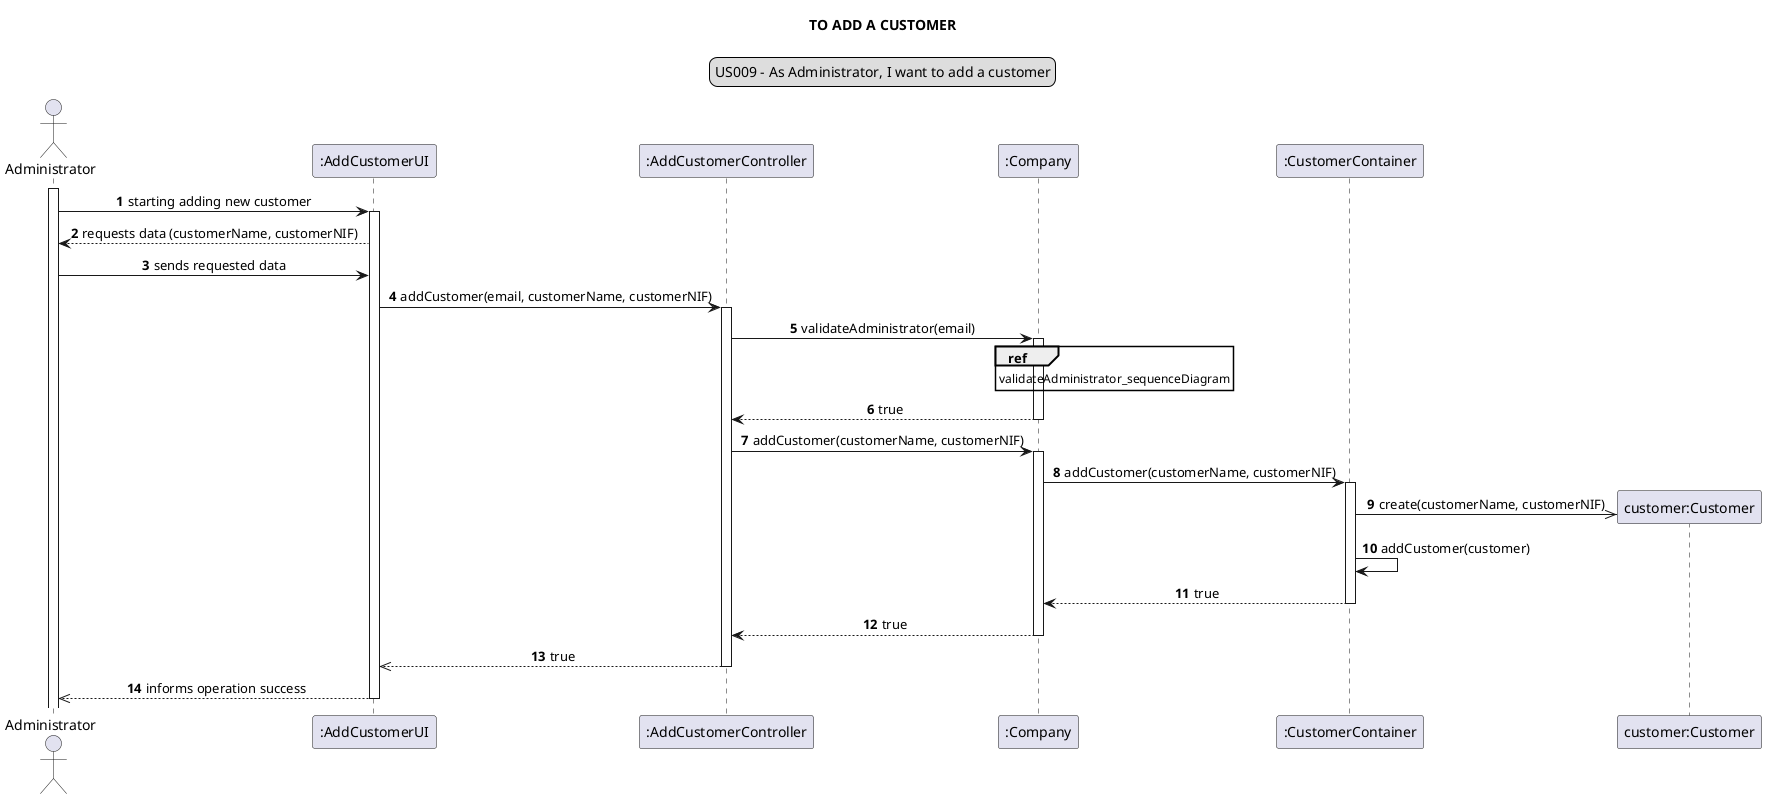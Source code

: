 @startuml
skinparam sequenceMessageAlign center
title TO ADD A CUSTOMER
legend top
US009 - As Administrator, I want to add a customer
end legend
autonumber
actor Administrator
participant ":AddCustomerUI" as ui
participant ":AddCustomerController" as controller
participant ":Company" as company
participant ":CustomerContainer" as container
participant "customer:Customer" as customer
activate Administrator
Administrator -> ui: starting adding new customer
activate ui
ui --> Administrator: requests data (customerName, customerNIF)

Administrator -> ui: sends requested data

ui -> controller: addCustomer(email, customerName, customerNIF)
activate controller
controller -> company: validateAdministrator(email)
activate company
ref over company: validateAdministrator_sequenceDiagram

company --> controller: true
deactivate company
controller -> company: addCustomer(customerName, customerNIF)
activate company
company -> container: addCustomer(customerName, customerNIF)
create customer
activate container
container ->> customer: create(customerName, customerNIF)
container -> container: addCustomer(customer)
container --> company: true
deactivate container
company --> controller: true
deactivate company
controller -->> ui: true
deactivate controller
ui -->>Administrator: informs operation success
deactivate ui
@enduml